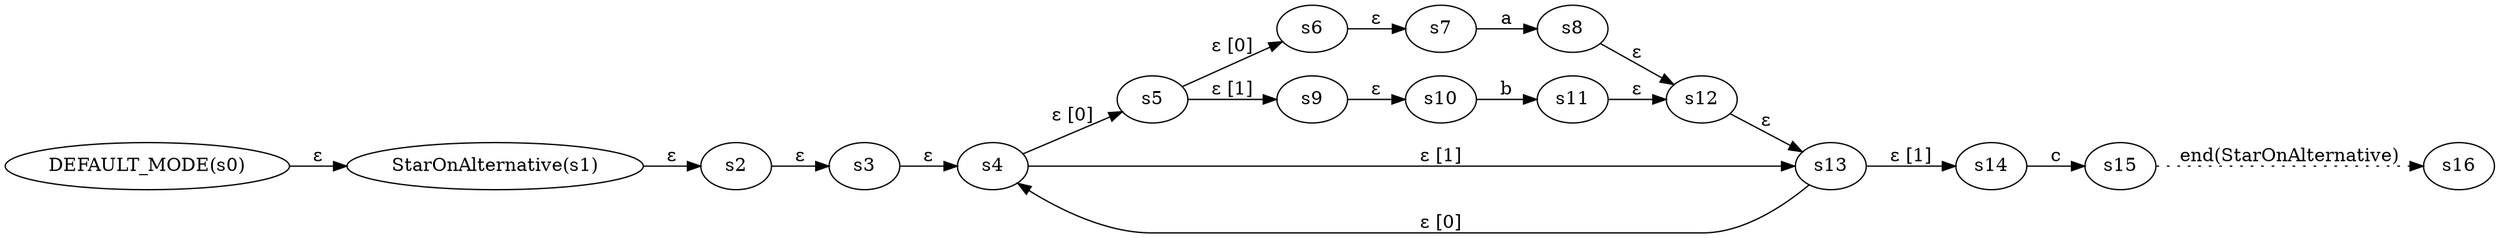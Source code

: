 digraph ATN {
  rankdir=LR;

  "DEFAULT_MODE(s0)" -> "StarOnAlternative(s1)" [label=ε]
  "StarOnAlternative(s1)" -> s2 [label=ε]
  s2 -> s3 [label=ε]
  s3 -> s4 [label=ε]
  s4 -> s5 [label="ε [0]"]
  s5 -> s6 [label="ε [0]"]
  s6 -> s7 [label=ε]
  s7 -> s8 [label=a]
  s8 -> s12 [label=ε]
  s12 -> s13 [label=ε]
  s13 -> s4 [label="ε [0]"]
  s13 -> s14 [label="ε [1]"]
  s14 -> s15 [label=c]
  s15 -> s16 [label="end(StarOnAlternative)", style=dotted]
  s5 -> s9 [label="ε [1]"]
  s9 -> s10 [label=ε]
  s10 -> s11 [label=b]
  s11 -> s12 [label=ε]
  s4 -> s13 [label="ε [1]"]
}